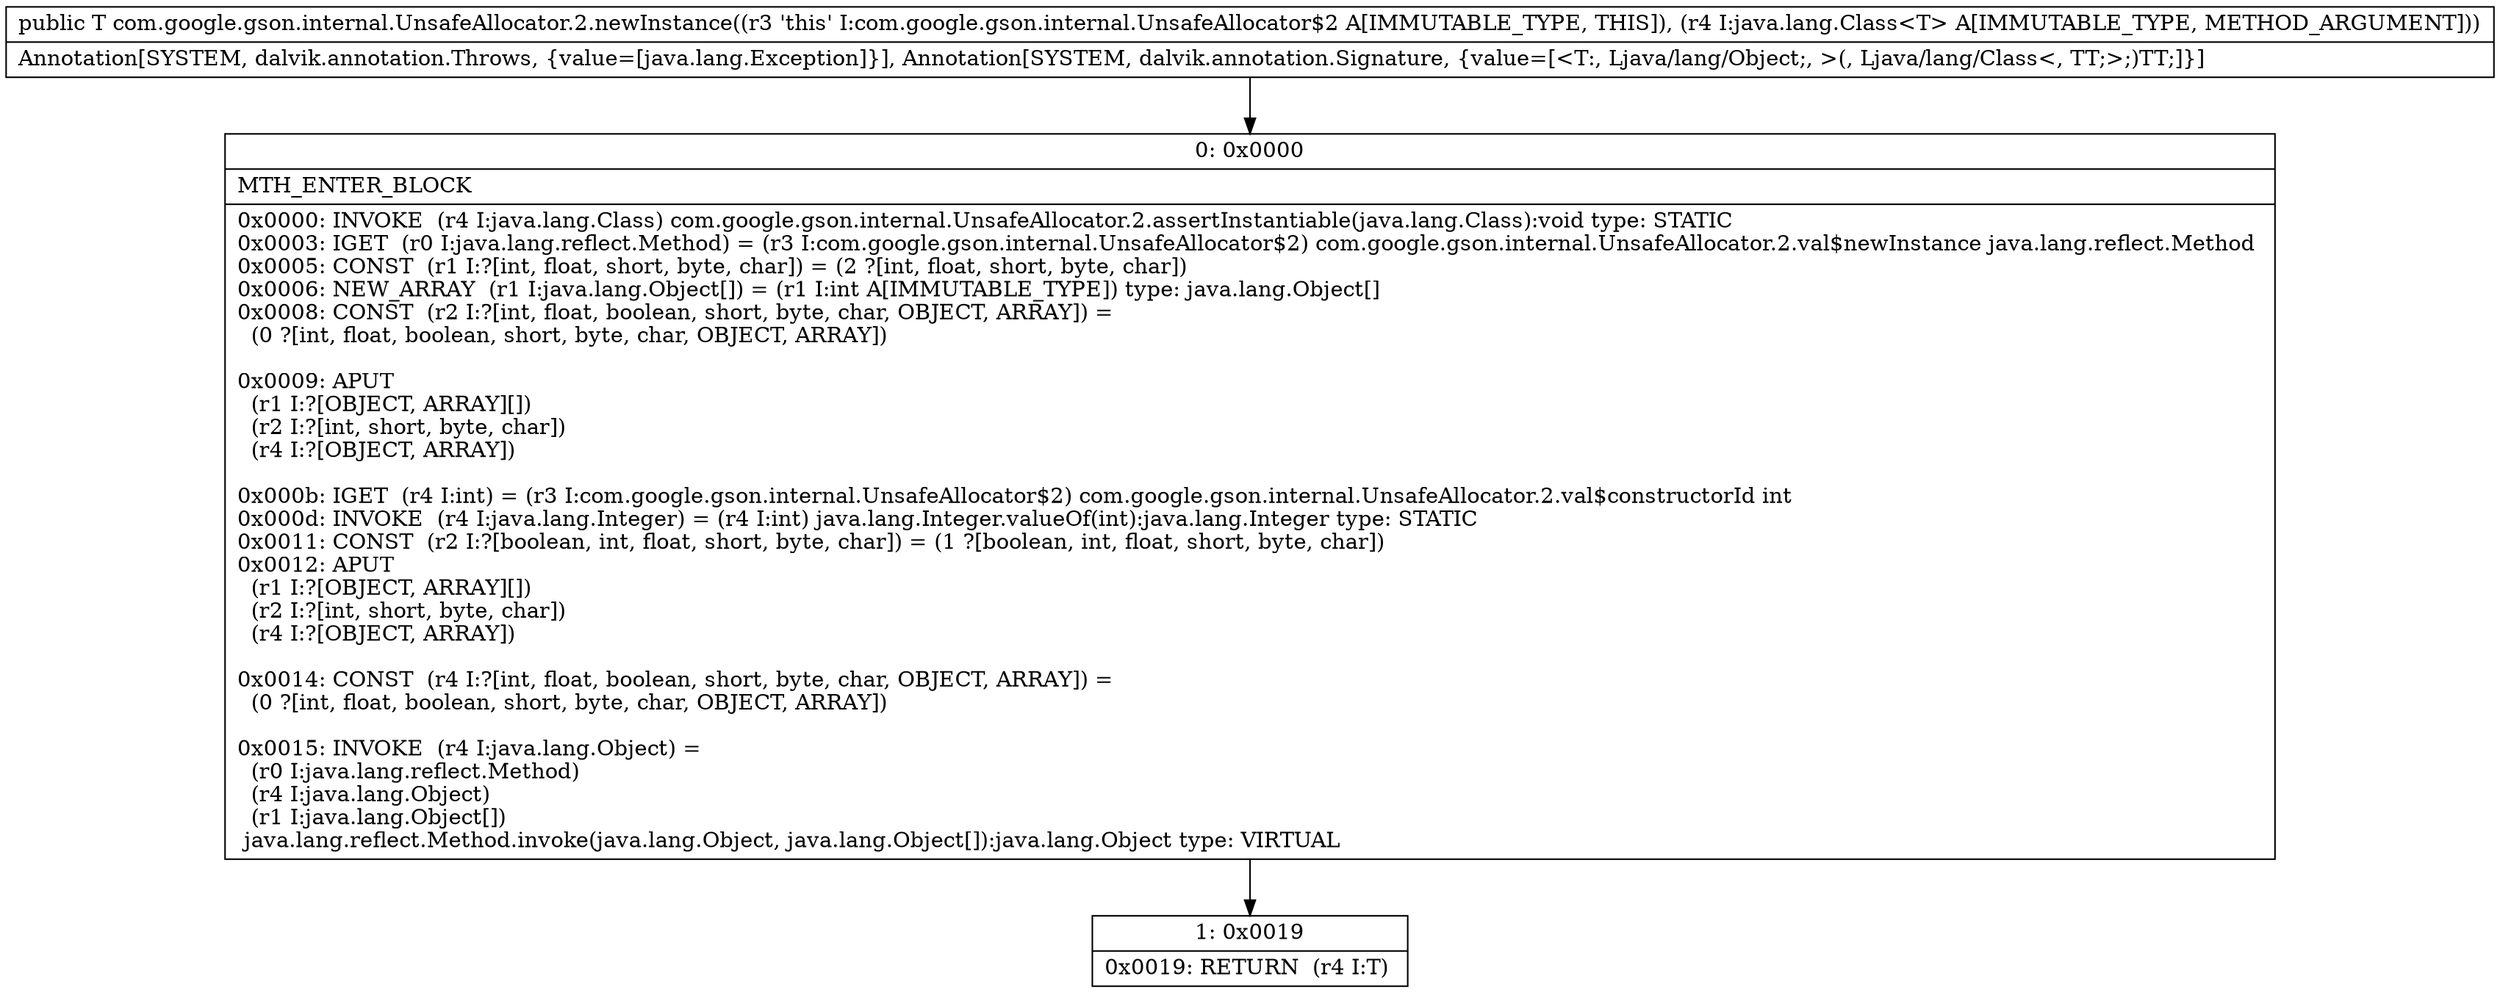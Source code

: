 digraph "CFG forcom.google.gson.internal.UnsafeAllocator.2.newInstance(Ljava\/lang\/Class;)Ljava\/lang\/Object;" {
Node_0 [shape=record,label="{0\:\ 0x0000|MTH_ENTER_BLOCK\l|0x0000: INVOKE  (r4 I:java.lang.Class) com.google.gson.internal.UnsafeAllocator.2.assertInstantiable(java.lang.Class):void type: STATIC \l0x0003: IGET  (r0 I:java.lang.reflect.Method) = (r3 I:com.google.gson.internal.UnsafeAllocator$2) com.google.gson.internal.UnsafeAllocator.2.val$newInstance java.lang.reflect.Method \l0x0005: CONST  (r1 I:?[int, float, short, byte, char]) = (2 ?[int, float, short, byte, char]) \l0x0006: NEW_ARRAY  (r1 I:java.lang.Object[]) = (r1 I:int A[IMMUTABLE_TYPE]) type: java.lang.Object[] \l0x0008: CONST  (r2 I:?[int, float, boolean, short, byte, char, OBJECT, ARRAY]) = \l  (0 ?[int, float, boolean, short, byte, char, OBJECT, ARRAY])\l \l0x0009: APUT  \l  (r1 I:?[OBJECT, ARRAY][])\l  (r2 I:?[int, short, byte, char])\l  (r4 I:?[OBJECT, ARRAY])\l \l0x000b: IGET  (r4 I:int) = (r3 I:com.google.gson.internal.UnsafeAllocator$2) com.google.gson.internal.UnsafeAllocator.2.val$constructorId int \l0x000d: INVOKE  (r4 I:java.lang.Integer) = (r4 I:int) java.lang.Integer.valueOf(int):java.lang.Integer type: STATIC \l0x0011: CONST  (r2 I:?[boolean, int, float, short, byte, char]) = (1 ?[boolean, int, float, short, byte, char]) \l0x0012: APUT  \l  (r1 I:?[OBJECT, ARRAY][])\l  (r2 I:?[int, short, byte, char])\l  (r4 I:?[OBJECT, ARRAY])\l \l0x0014: CONST  (r4 I:?[int, float, boolean, short, byte, char, OBJECT, ARRAY]) = \l  (0 ?[int, float, boolean, short, byte, char, OBJECT, ARRAY])\l \l0x0015: INVOKE  (r4 I:java.lang.Object) = \l  (r0 I:java.lang.reflect.Method)\l  (r4 I:java.lang.Object)\l  (r1 I:java.lang.Object[])\l java.lang.reflect.Method.invoke(java.lang.Object, java.lang.Object[]):java.lang.Object type: VIRTUAL \l}"];
Node_1 [shape=record,label="{1\:\ 0x0019|0x0019: RETURN  (r4 I:T) \l}"];
MethodNode[shape=record,label="{public T com.google.gson.internal.UnsafeAllocator.2.newInstance((r3 'this' I:com.google.gson.internal.UnsafeAllocator$2 A[IMMUTABLE_TYPE, THIS]), (r4 I:java.lang.Class\<T\> A[IMMUTABLE_TYPE, METHOD_ARGUMENT]))  | Annotation[SYSTEM, dalvik.annotation.Throws, \{value=[java.lang.Exception]\}], Annotation[SYSTEM, dalvik.annotation.Signature, \{value=[\<T:, Ljava\/lang\/Object;, \>(, Ljava\/lang\/Class\<, TT;\>;)TT;]\}]\l}"];
MethodNode -> Node_0;
Node_0 -> Node_1;
}

